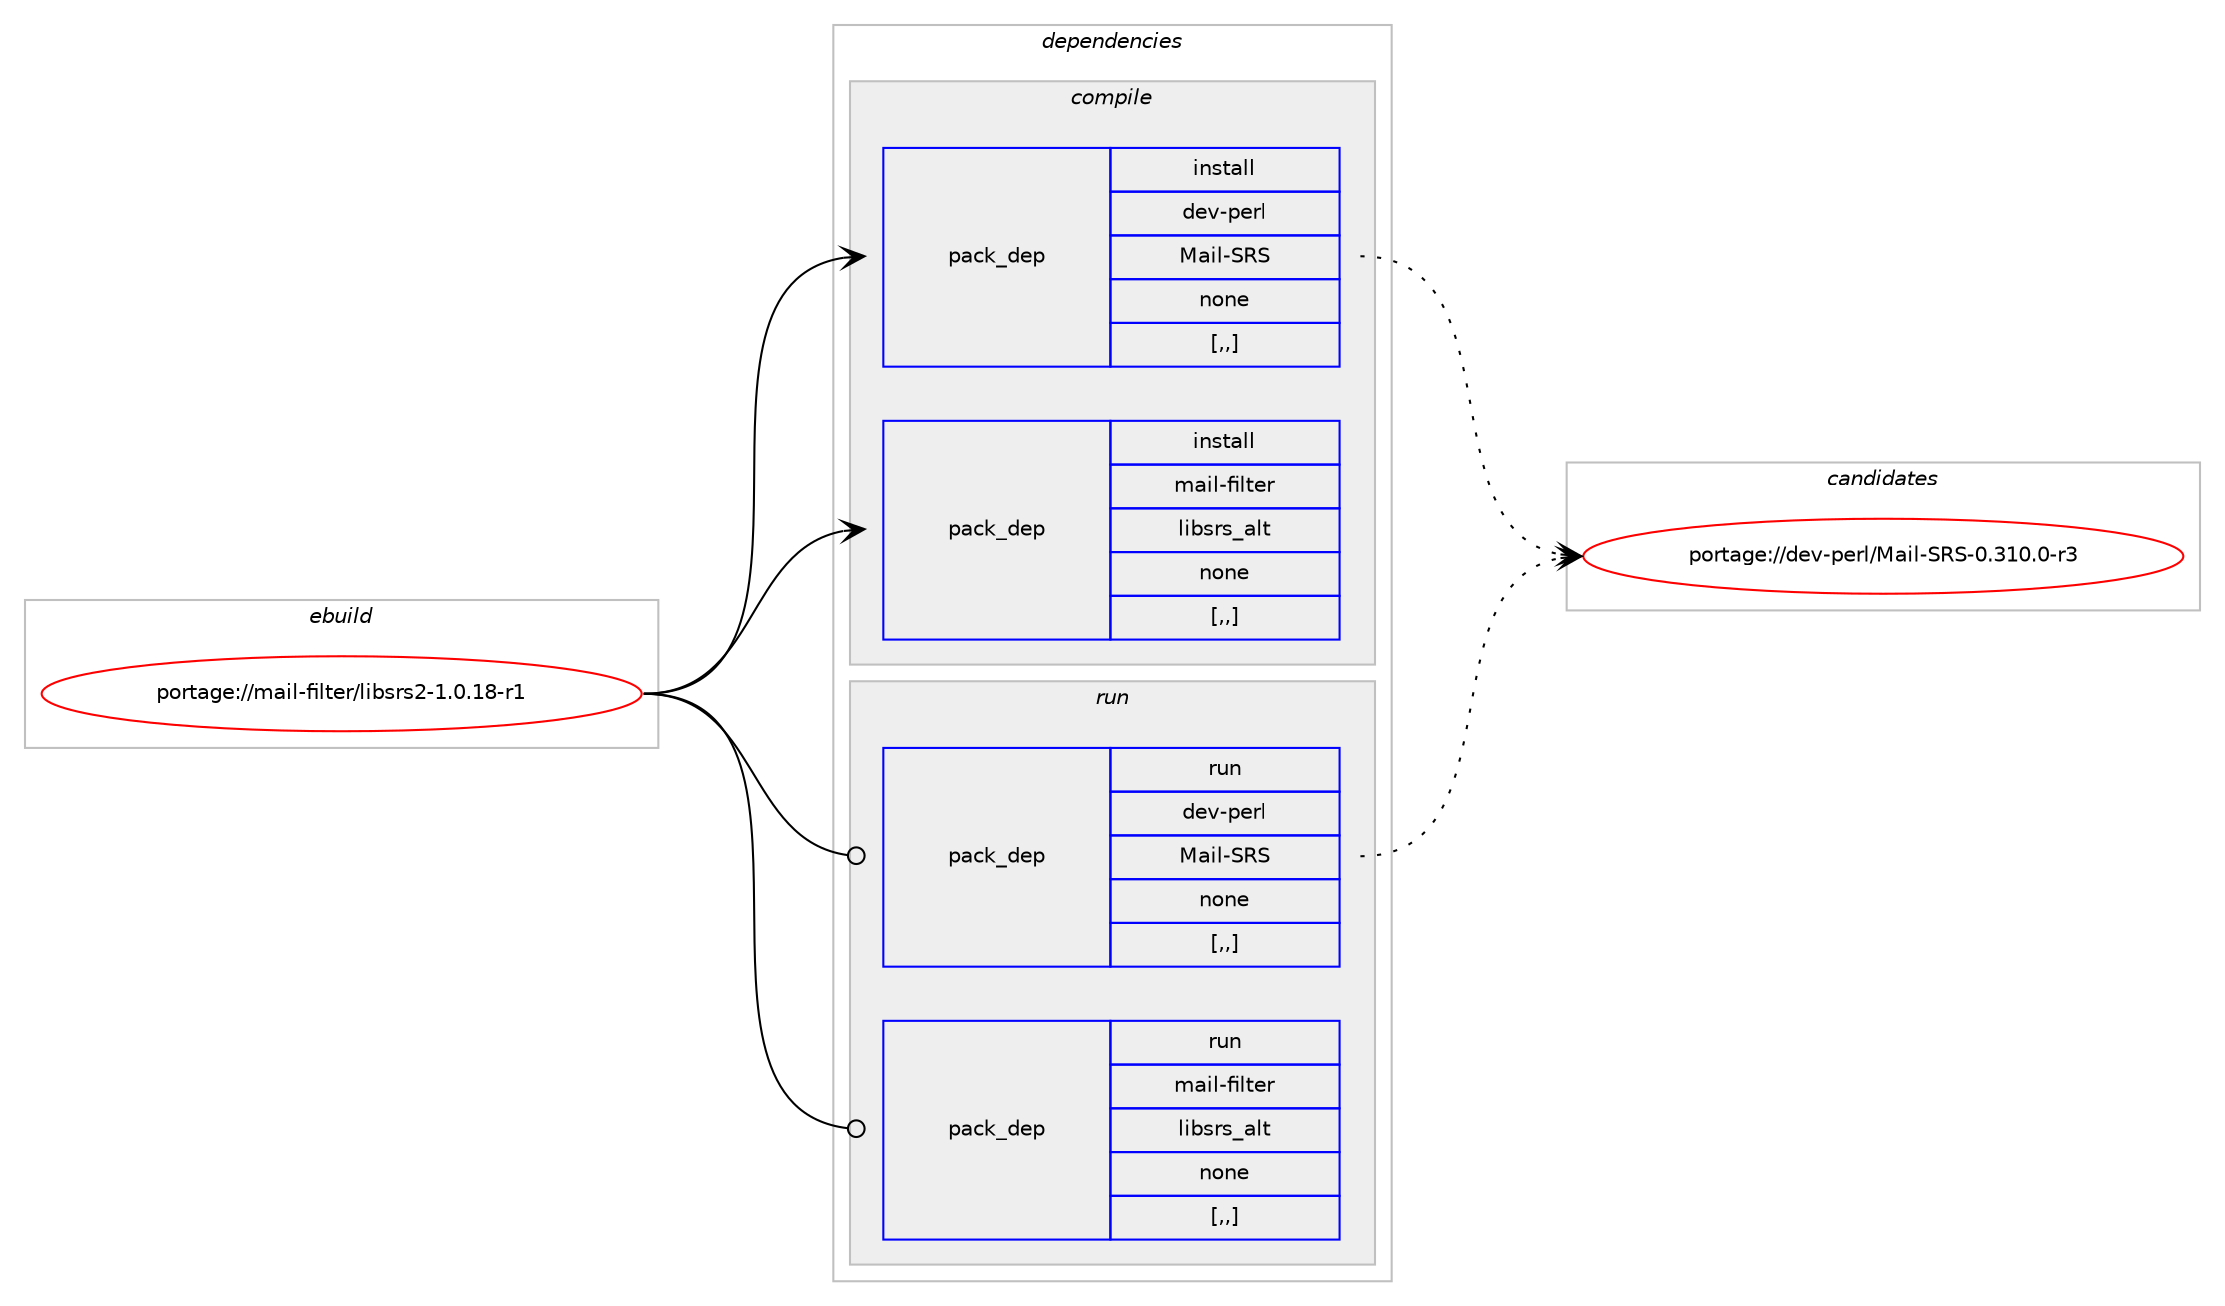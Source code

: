 digraph prolog {

# *************
# Graph options
# *************

newrank=true;
concentrate=true;
compound=true;
graph [rankdir=LR,fontname=Helvetica,fontsize=10,ranksep=1.5];#, ranksep=2.5, nodesep=0.2];
edge  [arrowhead=vee];
node  [fontname=Helvetica,fontsize=10];

# **********
# The ebuild
# **********

subgraph cluster_leftcol {
color=gray;
label=<<i>ebuild</i>>;
id [label="portage://mail-filter/libsrs2-1.0.18-r1", color=red, width=4, href="../mail-filter/libsrs2-1.0.18-r1.svg"];
}

# ****************
# The dependencies
# ****************

subgraph cluster_midcol {
color=gray;
label=<<i>dependencies</i>>;
subgraph cluster_compile {
fillcolor="#eeeeee";
style=filled;
label=<<i>compile</i>>;
subgraph pack206303 {
dependency278684 [label=<<TABLE BORDER="0" CELLBORDER="1" CELLSPACING="0" CELLPADDING="4" WIDTH="220"><TR><TD ROWSPAN="6" CELLPADDING="30">pack_dep</TD></TR><TR><TD WIDTH="110">install</TD></TR><TR><TD>dev-perl</TD></TR><TR><TD>Mail-SRS</TD></TR><TR><TD>none</TD></TR><TR><TD>[,,]</TD></TR></TABLE>>, shape=none, color=blue];
}
id:e -> dependency278684:w [weight=20,style="solid",arrowhead="vee"];
subgraph pack206304 {
dependency278685 [label=<<TABLE BORDER="0" CELLBORDER="1" CELLSPACING="0" CELLPADDING="4" WIDTH="220"><TR><TD ROWSPAN="6" CELLPADDING="30">pack_dep</TD></TR><TR><TD WIDTH="110">install</TD></TR><TR><TD>mail-filter</TD></TR><TR><TD>libsrs_alt</TD></TR><TR><TD>none</TD></TR><TR><TD>[,,]</TD></TR></TABLE>>, shape=none, color=blue];
}
id:e -> dependency278685:w [weight=20,style="solid",arrowhead="vee"];
}
subgraph cluster_compileandrun {
fillcolor="#eeeeee";
style=filled;
label=<<i>compile and run</i>>;
}
subgraph cluster_run {
fillcolor="#eeeeee";
style=filled;
label=<<i>run</i>>;
subgraph pack206305 {
dependency278686 [label=<<TABLE BORDER="0" CELLBORDER="1" CELLSPACING="0" CELLPADDING="4" WIDTH="220"><TR><TD ROWSPAN="6" CELLPADDING="30">pack_dep</TD></TR><TR><TD WIDTH="110">run</TD></TR><TR><TD>dev-perl</TD></TR><TR><TD>Mail-SRS</TD></TR><TR><TD>none</TD></TR><TR><TD>[,,]</TD></TR></TABLE>>, shape=none, color=blue];
}
id:e -> dependency278686:w [weight=20,style="solid",arrowhead="odot"];
subgraph pack206306 {
dependency278687 [label=<<TABLE BORDER="0" CELLBORDER="1" CELLSPACING="0" CELLPADDING="4" WIDTH="220"><TR><TD ROWSPAN="6" CELLPADDING="30">pack_dep</TD></TR><TR><TD WIDTH="110">run</TD></TR><TR><TD>mail-filter</TD></TR><TR><TD>libsrs_alt</TD></TR><TR><TD>none</TD></TR><TR><TD>[,,]</TD></TR></TABLE>>, shape=none, color=blue];
}
id:e -> dependency278687:w [weight=20,style="solid",arrowhead="odot"];
}
}

# **************
# The candidates
# **************

subgraph cluster_choices {
rank=same;
color=gray;
label=<<i>candidates</i>>;

subgraph choice206303 {
color=black;
nodesep=1;
choice100101118451121011141084777971051084583828345484651494846484511451 [label="portage://dev-perl/Mail-SRS-0.310.0-r3", color=red, width=4,href="../dev-perl/Mail-SRS-0.310.0-r3.svg"];
dependency278684:e -> choice100101118451121011141084777971051084583828345484651494846484511451:w [style=dotted,weight="100"];
}
subgraph choice206304 {
color=black;
nodesep=1;
}
subgraph choice206305 {
color=black;
nodesep=1;
choice100101118451121011141084777971051084583828345484651494846484511451 [label="portage://dev-perl/Mail-SRS-0.310.0-r3", color=red, width=4,href="../dev-perl/Mail-SRS-0.310.0-r3.svg"];
dependency278686:e -> choice100101118451121011141084777971051084583828345484651494846484511451:w [style=dotted,weight="100"];
}
subgraph choice206306 {
color=black;
nodesep=1;
}
}

}

